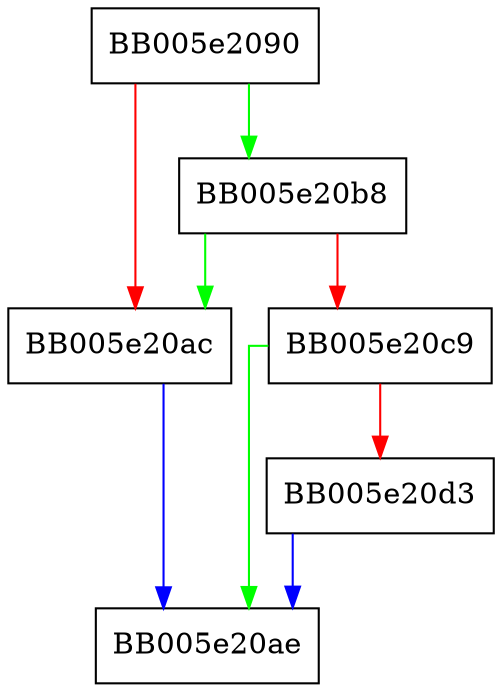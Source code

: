 digraph ossl_ffc_params_cmp {
  node [shape="box"];
  graph [splines=ortho];
  BB005e2090 -> BB005e20b8 [color="green"];
  BB005e2090 -> BB005e20ac [color="red"];
  BB005e20ac -> BB005e20ae [color="blue"];
  BB005e20b8 -> BB005e20ac [color="green"];
  BB005e20b8 -> BB005e20c9 [color="red"];
  BB005e20c9 -> BB005e20ae [color="green"];
  BB005e20c9 -> BB005e20d3 [color="red"];
  BB005e20d3 -> BB005e20ae [color="blue"];
}